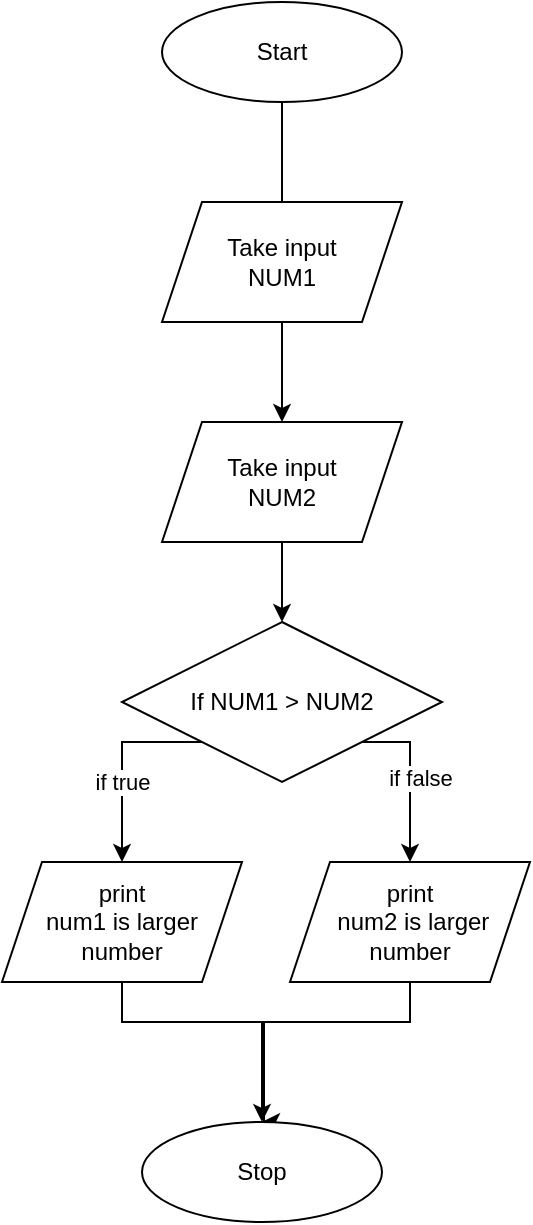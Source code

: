 <mxfile version="24.2.3" type="device">
  <diagram id="C5RBs43oDa-KdzZeNtuy" name="Page-1">
    <mxGraphModel dx="1434" dy="746" grid="1" gridSize="10" guides="1" tooltips="1" connect="1" arrows="1" fold="1" page="1" pageScale="1" pageWidth="827" pageHeight="1169" math="0" shadow="0">
      <root>
        <mxCell id="WIyWlLk6GJQsqaUBKTNV-0" />
        <mxCell id="WIyWlLk6GJQsqaUBKTNV-1" parent="WIyWlLk6GJQsqaUBKTNV-0" />
        <mxCell id="Tld1Ij_d8dc6qQhF961E-0" style="edgeStyle=orthogonalEdgeStyle;rounded=0;orthogonalLoop=1;jettySize=auto;html=1;exitX=0.5;exitY=1;exitDx=0;exitDy=0;" edge="1" parent="WIyWlLk6GJQsqaUBKTNV-1" source="Tld1Ij_d8dc6qQhF961E-1">
          <mxGeometry relative="1" as="geometry">
            <mxPoint x="410" y="120" as="targetPoint" />
          </mxGeometry>
        </mxCell>
        <mxCell id="Tld1Ij_d8dc6qQhF961E-1" value="Start" style="ellipse;whiteSpace=wrap;html=1;" vertex="1" parent="WIyWlLk6GJQsqaUBKTNV-1">
          <mxGeometry x="350" y="10" width="120" height="50" as="geometry" />
        </mxCell>
        <mxCell id="Tld1Ij_d8dc6qQhF961E-2" style="edgeStyle=orthogonalEdgeStyle;rounded=0;orthogonalLoop=1;jettySize=auto;html=1;exitX=0.5;exitY=1;exitDx=0;exitDy=0;" edge="1" parent="WIyWlLk6GJQsqaUBKTNV-1" source="Tld1Ij_d8dc6qQhF961E-3">
          <mxGeometry relative="1" as="geometry">
            <mxPoint x="410" y="220" as="targetPoint" />
          </mxGeometry>
        </mxCell>
        <mxCell id="Tld1Ij_d8dc6qQhF961E-3" value="Take input&lt;div&gt;NUM1&lt;/div&gt;" style="shape=parallelogram;perimeter=parallelogramPerimeter;whiteSpace=wrap;html=1;fixedSize=1;" vertex="1" parent="WIyWlLk6GJQsqaUBKTNV-1">
          <mxGeometry x="350" y="110" width="120" height="60" as="geometry" />
        </mxCell>
        <mxCell id="Tld1Ij_d8dc6qQhF961E-20" style="edgeStyle=orthogonalEdgeStyle;rounded=0;orthogonalLoop=1;jettySize=auto;html=1;exitX=0.5;exitY=1;exitDx=0;exitDy=0;entryX=0.5;entryY=0;entryDx=0;entryDy=0;" edge="1" parent="WIyWlLk6GJQsqaUBKTNV-1" source="Tld1Ij_d8dc6qQhF961E-18" target="Tld1Ij_d8dc6qQhF961E-19">
          <mxGeometry relative="1" as="geometry" />
        </mxCell>
        <mxCell id="Tld1Ij_d8dc6qQhF961E-18" value="Take input&lt;div&gt;NUM2&lt;/div&gt;" style="shape=parallelogram;perimeter=parallelogramPerimeter;whiteSpace=wrap;html=1;fixedSize=1;" vertex="1" parent="WIyWlLk6GJQsqaUBKTNV-1">
          <mxGeometry x="350" y="220" width="120" height="60" as="geometry" />
        </mxCell>
        <mxCell id="Tld1Ij_d8dc6qQhF961E-21" style="edgeStyle=orthogonalEdgeStyle;rounded=0;orthogonalLoop=1;jettySize=auto;html=1;exitX=0;exitY=1;exitDx=0;exitDy=0;entryX=0.5;entryY=0;entryDx=0;entryDy=0;" edge="1" parent="WIyWlLk6GJQsqaUBKTNV-1" source="Tld1Ij_d8dc6qQhF961E-19" target="Tld1Ij_d8dc6qQhF961E-23">
          <mxGeometry relative="1" as="geometry">
            <mxPoint x="360" y="400" as="targetPoint" />
            <Array as="points">
              <mxPoint x="330" y="380" />
            </Array>
          </mxGeometry>
        </mxCell>
        <mxCell id="Tld1Ij_d8dc6qQhF961E-26" value="if true" style="edgeLabel;html=1;align=center;verticalAlign=middle;resizable=0;points=[];" vertex="1" connectable="0" parent="Tld1Ij_d8dc6qQhF961E-21">
          <mxGeometry x="-0.32" relative="1" as="geometry">
            <mxPoint x="-6" y="20" as="offset" />
          </mxGeometry>
        </mxCell>
        <mxCell id="Tld1Ij_d8dc6qQhF961E-25" style="edgeStyle=orthogonalEdgeStyle;rounded=0;orthogonalLoop=1;jettySize=auto;html=1;exitX=1;exitY=1;exitDx=0;exitDy=0;entryX=0.5;entryY=0;entryDx=0;entryDy=0;" edge="1" parent="WIyWlLk6GJQsqaUBKTNV-1" source="Tld1Ij_d8dc6qQhF961E-19" target="Tld1Ij_d8dc6qQhF961E-24">
          <mxGeometry relative="1" as="geometry">
            <Array as="points">
              <mxPoint x="474" y="380" />
            </Array>
          </mxGeometry>
        </mxCell>
        <mxCell id="Tld1Ij_d8dc6qQhF961E-27" value="if false" style="edgeLabel;html=1;align=center;verticalAlign=middle;resizable=0;points=[];" vertex="1" connectable="0" parent="Tld1Ij_d8dc6qQhF961E-25">
          <mxGeometry y="5" relative="1" as="geometry">
            <mxPoint as="offset" />
          </mxGeometry>
        </mxCell>
        <mxCell id="Tld1Ij_d8dc6qQhF961E-19" value="If NUM1 &amp;gt; NUM2" style="rhombus;whiteSpace=wrap;html=1;" vertex="1" parent="WIyWlLk6GJQsqaUBKTNV-1">
          <mxGeometry x="330" y="320" width="160" height="80" as="geometry" />
        </mxCell>
        <mxCell id="Tld1Ij_d8dc6qQhF961E-29" style="edgeStyle=orthogonalEdgeStyle;rounded=0;orthogonalLoop=1;jettySize=auto;html=1;exitX=0.5;exitY=1;exitDx=0;exitDy=0;" edge="1" parent="WIyWlLk6GJQsqaUBKTNV-1" source="Tld1Ij_d8dc6qQhF961E-23">
          <mxGeometry relative="1" as="geometry">
            <mxPoint x="400" y="570" as="targetPoint" />
            <Array as="points">
              <mxPoint x="330" y="520" />
              <mxPoint x="401" y="520" />
            </Array>
          </mxGeometry>
        </mxCell>
        <mxCell id="Tld1Ij_d8dc6qQhF961E-23" value="print&lt;div&gt;num1 is larger number&lt;/div&gt;" style="shape=parallelogram;perimeter=parallelogramPerimeter;whiteSpace=wrap;html=1;fixedSize=1;" vertex="1" parent="WIyWlLk6GJQsqaUBKTNV-1">
          <mxGeometry x="270" y="440" width="120" height="60" as="geometry" />
        </mxCell>
        <mxCell id="Tld1Ij_d8dc6qQhF961E-28" style="edgeStyle=orthogonalEdgeStyle;rounded=0;orthogonalLoop=1;jettySize=auto;html=1;exitX=0.5;exitY=1;exitDx=0;exitDy=0;entryX=0.5;entryY=0;entryDx=0;entryDy=0;" edge="1" parent="WIyWlLk6GJQsqaUBKTNV-1" source="Tld1Ij_d8dc6qQhF961E-24" target="Tld1Ij_d8dc6qQhF961E-31">
          <mxGeometry relative="1" as="geometry">
            <mxPoint x="400" y="550" as="targetPoint" />
            <Array as="points">
              <mxPoint x="474" y="520" />
              <mxPoint x="400" y="520" />
            </Array>
          </mxGeometry>
        </mxCell>
        <mxCell id="Tld1Ij_d8dc6qQhF961E-24" value="print&lt;div&gt;&amp;nbsp;num2 is larger number&lt;/div&gt;" style="shape=parallelogram;perimeter=parallelogramPerimeter;whiteSpace=wrap;html=1;fixedSize=1;" vertex="1" parent="WIyWlLk6GJQsqaUBKTNV-1">
          <mxGeometry x="414" y="440" width="120" height="60" as="geometry" />
        </mxCell>
        <mxCell id="Tld1Ij_d8dc6qQhF961E-31" value="Stop" style="ellipse;whiteSpace=wrap;html=1;" vertex="1" parent="WIyWlLk6GJQsqaUBKTNV-1">
          <mxGeometry x="340" y="570" width="120" height="50" as="geometry" />
        </mxCell>
      </root>
    </mxGraphModel>
  </diagram>
</mxfile>
